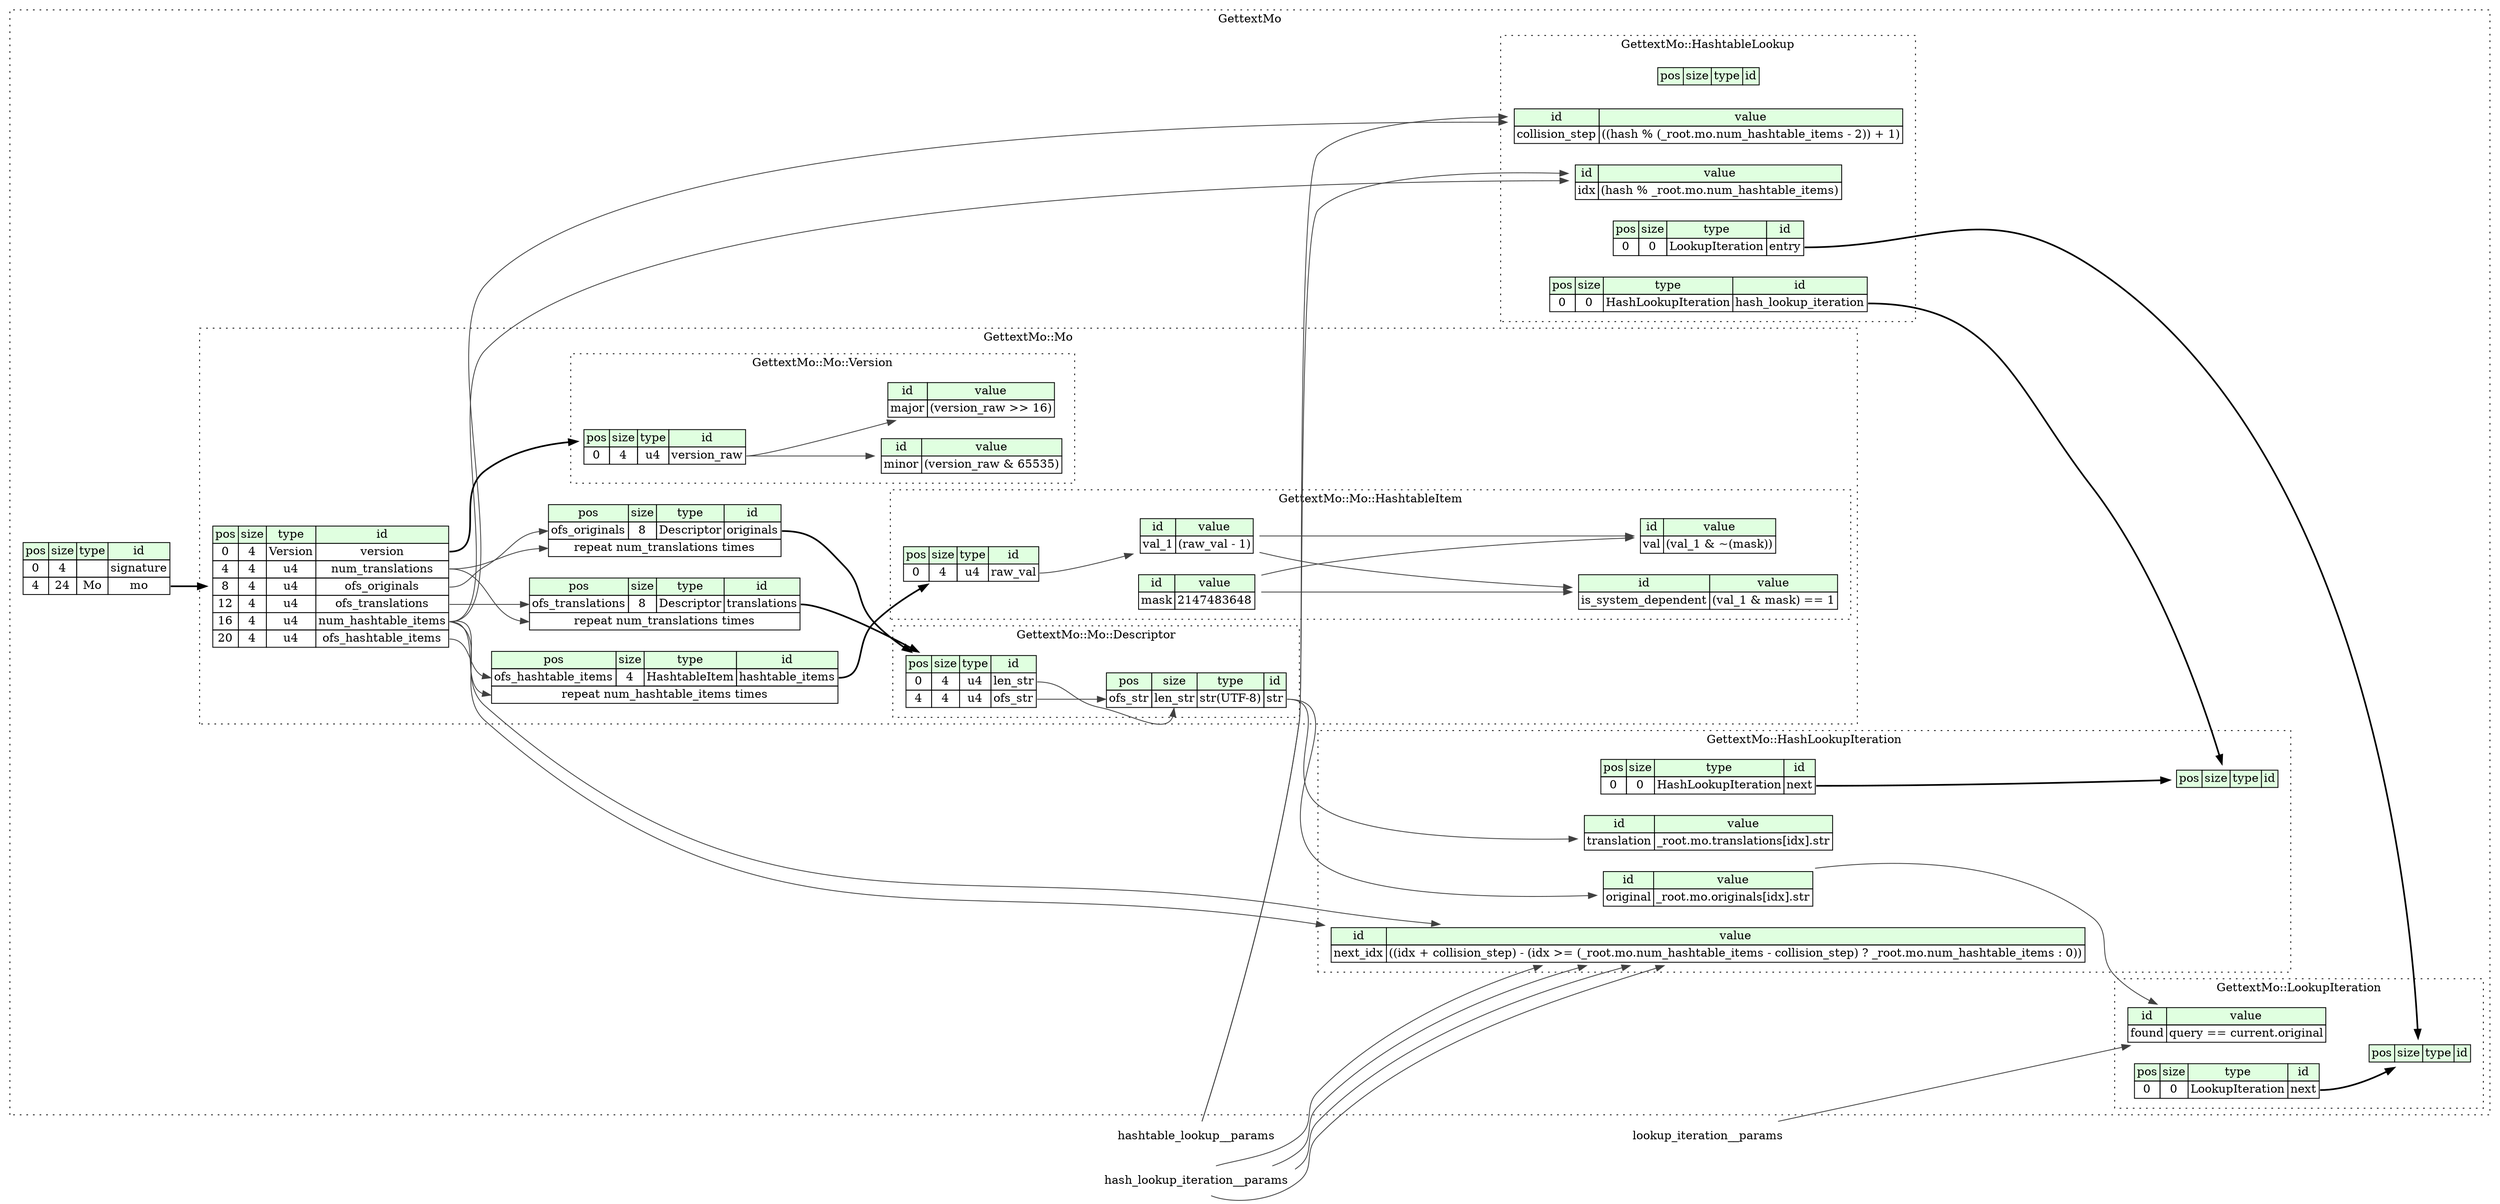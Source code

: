 digraph {
	rankdir=LR;
	node [shape=plaintext];
	subgraph cluster__gettext_mo {
		label="GettextMo";
		graph[style=dotted];

		gettext_mo__seq [label=<<TABLE BORDER="0" CELLBORDER="1" CELLSPACING="0">
			<TR><TD BGCOLOR="#E0FFE0">pos</TD><TD BGCOLOR="#E0FFE0">size</TD><TD BGCOLOR="#E0FFE0">type</TD><TD BGCOLOR="#E0FFE0">id</TD></TR>
			<TR><TD PORT="signature_pos">0</TD><TD PORT="signature_size">4</TD><TD></TD><TD PORT="signature_type">signature</TD></TR>
			<TR><TD PORT="mo_pos">4</TD><TD PORT="mo_size">24</TD><TD>Mo</TD><TD PORT="mo_type">mo</TD></TR>
		</TABLE>>];
		subgraph cluster__hash_lookup_iteration {
			label="GettextMo::HashLookupIteration";
			graph[style=dotted];

			hash_lookup_iteration__seq [label=<<TABLE BORDER="0" CELLBORDER="1" CELLSPACING="0">
				<TR><TD BGCOLOR="#E0FFE0">pos</TD><TD BGCOLOR="#E0FFE0">size</TD><TD BGCOLOR="#E0FFE0">type</TD><TD BGCOLOR="#E0FFE0">id</TD></TR>
			</TABLE>>];
			hash_lookup_iteration__inst__original [label=<<TABLE BORDER="0" CELLBORDER="1" CELLSPACING="0">
				<TR><TD BGCOLOR="#E0FFE0">id</TD><TD BGCOLOR="#E0FFE0">value</TD></TR>
				<TR><TD>original</TD><TD>_root.mo.originals[idx].str</TD></TR>
			</TABLE>>];
			hash_lookup_iteration__inst__translation [label=<<TABLE BORDER="0" CELLBORDER="1" CELLSPACING="0">
				<TR><TD BGCOLOR="#E0FFE0">id</TD><TD BGCOLOR="#E0FFE0">value</TD></TR>
				<TR><TD>translation</TD><TD>_root.mo.translations[idx].str</TD></TR>
			</TABLE>>];
			hash_lookup_iteration__inst__next_idx [label=<<TABLE BORDER="0" CELLBORDER="1" CELLSPACING="0">
				<TR><TD BGCOLOR="#E0FFE0">id</TD><TD BGCOLOR="#E0FFE0">value</TD></TR>
				<TR><TD>next_idx</TD><TD>((idx + collision_step) - (idx &gt;= (_root.mo.num_hashtable_items - collision_step) ? _root.mo.num_hashtable_items : 0))</TD></TR>
			</TABLE>>];
			hash_lookup_iteration__inst__next [label=<<TABLE BORDER="0" CELLBORDER="1" CELLSPACING="0">
				<TR><TD BGCOLOR="#E0FFE0">pos</TD><TD BGCOLOR="#E0FFE0">size</TD><TD BGCOLOR="#E0FFE0">type</TD><TD BGCOLOR="#E0FFE0">id</TD></TR>
				<TR><TD PORT="next_pos">0</TD><TD PORT="next_size">0</TD><TD>HashLookupIteration</TD><TD PORT="next_type">next</TD></TR>
			</TABLE>>];
		}
		subgraph cluster__lookup_iteration {
			label="GettextMo::LookupIteration";
			graph[style=dotted];

			lookup_iteration__seq [label=<<TABLE BORDER="0" CELLBORDER="1" CELLSPACING="0">
				<TR><TD BGCOLOR="#E0FFE0">pos</TD><TD BGCOLOR="#E0FFE0">size</TD><TD BGCOLOR="#E0FFE0">type</TD><TD BGCOLOR="#E0FFE0">id</TD></TR>
			</TABLE>>];
			lookup_iteration__inst__found [label=<<TABLE BORDER="0" CELLBORDER="1" CELLSPACING="0">
				<TR><TD BGCOLOR="#E0FFE0">id</TD><TD BGCOLOR="#E0FFE0">value</TD></TR>
				<TR><TD>found</TD><TD>query == current.original</TD></TR>
			</TABLE>>];
			lookup_iteration__inst__next [label=<<TABLE BORDER="0" CELLBORDER="1" CELLSPACING="0">
				<TR><TD BGCOLOR="#E0FFE0">pos</TD><TD BGCOLOR="#E0FFE0">size</TD><TD BGCOLOR="#E0FFE0">type</TD><TD BGCOLOR="#E0FFE0">id</TD></TR>
				<TR><TD PORT="next_pos">0</TD><TD PORT="next_size">0</TD><TD>LookupIteration</TD><TD PORT="next_type">next</TD></TR>
			</TABLE>>];
		}
		subgraph cluster__hashtable_lookup {
			label="GettextMo::HashtableLookup";
			graph[style=dotted];

			hashtable_lookup__seq [label=<<TABLE BORDER="0" CELLBORDER="1" CELLSPACING="0">
				<TR><TD BGCOLOR="#E0FFE0">pos</TD><TD BGCOLOR="#E0FFE0">size</TD><TD BGCOLOR="#E0FFE0">type</TD><TD BGCOLOR="#E0FFE0">id</TD></TR>
			</TABLE>>];
			hashtable_lookup__inst__collision_step [label=<<TABLE BORDER="0" CELLBORDER="1" CELLSPACING="0">
				<TR><TD BGCOLOR="#E0FFE0">id</TD><TD BGCOLOR="#E0FFE0">value</TD></TR>
				<TR><TD>collision_step</TD><TD>((hash % (_root.mo.num_hashtable_items - 2)) + 1)</TD></TR>
			</TABLE>>];
			hashtable_lookup__inst__idx [label=<<TABLE BORDER="0" CELLBORDER="1" CELLSPACING="0">
				<TR><TD BGCOLOR="#E0FFE0">id</TD><TD BGCOLOR="#E0FFE0">value</TD></TR>
				<TR><TD>idx</TD><TD>(hash % _root.mo.num_hashtable_items)</TD></TR>
			</TABLE>>];
			hashtable_lookup__inst__hash_lookup_iteration [label=<<TABLE BORDER="0" CELLBORDER="1" CELLSPACING="0">
				<TR><TD BGCOLOR="#E0FFE0">pos</TD><TD BGCOLOR="#E0FFE0">size</TD><TD BGCOLOR="#E0FFE0">type</TD><TD BGCOLOR="#E0FFE0">id</TD></TR>
				<TR><TD PORT="hash_lookup_iteration_pos">0</TD><TD PORT="hash_lookup_iteration_size">0</TD><TD>HashLookupIteration</TD><TD PORT="hash_lookup_iteration_type">hash_lookup_iteration</TD></TR>
			</TABLE>>];
			hashtable_lookup__inst__entry [label=<<TABLE BORDER="0" CELLBORDER="1" CELLSPACING="0">
				<TR><TD BGCOLOR="#E0FFE0">pos</TD><TD BGCOLOR="#E0FFE0">size</TD><TD BGCOLOR="#E0FFE0">type</TD><TD BGCOLOR="#E0FFE0">id</TD></TR>
				<TR><TD PORT="entry_pos">0</TD><TD PORT="entry_size">0</TD><TD>LookupIteration</TD><TD PORT="entry_type">entry</TD></TR>
			</TABLE>>];
		}
		subgraph cluster__mo {
			label="GettextMo::Mo";
			graph[style=dotted];

			mo__seq [label=<<TABLE BORDER="0" CELLBORDER="1" CELLSPACING="0">
				<TR><TD BGCOLOR="#E0FFE0">pos</TD><TD BGCOLOR="#E0FFE0">size</TD><TD BGCOLOR="#E0FFE0">type</TD><TD BGCOLOR="#E0FFE0">id</TD></TR>
				<TR><TD PORT="version_pos">0</TD><TD PORT="version_size">4</TD><TD>Version</TD><TD PORT="version_type">version</TD></TR>
				<TR><TD PORT="num_translations_pos">4</TD><TD PORT="num_translations_size">4</TD><TD>u4</TD><TD PORT="num_translations_type">num_translations</TD></TR>
				<TR><TD PORT="ofs_originals_pos">8</TD><TD PORT="ofs_originals_size">4</TD><TD>u4</TD><TD PORT="ofs_originals_type">ofs_originals</TD></TR>
				<TR><TD PORT="ofs_translations_pos">12</TD><TD PORT="ofs_translations_size">4</TD><TD>u4</TD><TD PORT="ofs_translations_type">ofs_translations</TD></TR>
				<TR><TD PORT="num_hashtable_items_pos">16</TD><TD PORT="num_hashtable_items_size">4</TD><TD>u4</TD><TD PORT="num_hashtable_items_type">num_hashtable_items</TD></TR>
				<TR><TD PORT="ofs_hashtable_items_pos">20</TD><TD PORT="ofs_hashtable_items_size">4</TD><TD>u4</TD><TD PORT="ofs_hashtable_items_type">ofs_hashtable_items</TD></TR>
			</TABLE>>];
			mo__inst__originals [label=<<TABLE BORDER="0" CELLBORDER="1" CELLSPACING="0">
				<TR><TD BGCOLOR="#E0FFE0">pos</TD><TD BGCOLOR="#E0FFE0">size</TD><TD BGCOLOR="#E0FFE0">type</TD><TD BGCOLOR="#E0FFE0">id</TD></TR>
				<TR><TD PORT="originals_pos">ofs_originals</TD><TD PORT="originals_size">8</TD><TD>Descriptor</TD><TD PORT="originals_type">originals</TD></TR>
				<TR><TD COLSPAN="4" PORT="originals__repeat">repeat num_translations times</TD></TR>
			</TABLE>>];
			mo__inst__translations [label=<<TABLE BORDER="0" CELLBORDER="1" CELLSPACING="0">
				<TR><TD BGCOLOR="#E0FFE0">pos</TD><TD BGCOLOR="#E0FFE0">size</TD><TD BGCOLOR="#E0FFE0">type</TD><TD BGCOLOR="#E0FFE0">id</TD></TR>
				<TR><TD PORT="translations_pos">ofs_translations</TD><TD PORT="translations_size">8</TD><TD>Descriptor</TD><TD PORT="translations_type">translations</TD></TR>
				<TR><TD COLSPAN="4" PORT="translations__repeat">repeat num_translations times</TD></TR>
			</TABLE>>];
			mo__inst__hashtable_items [label=<<TABLE BORDER="0" CELLBORDER="1" CELLSPACING="0">
				<TR><TD BGCOLOR="#E0FFE0">pos</TD><TD BGCOLOR="#E0FFE0">size</TD><TD BGCOLOR="#E0FFE0">type</TD><TD BGCOLOR="#E0FFE0">id</TD></TR>
				<TR><TD PORT="hashtable_items_pos">ofs_hashtable_items</TD><TD PORT="hashtable_items_size">4</TD><TD>HashtableItem</TD><TD PORT="hashtable_items_type">hashtable_items</TD></TR>
				<TR><TD COLSPAN="4" PORT="hashtable_items__repeat">repeat num_hashtable_items times</TD></TR>
			</TABLE>>];
			subgraph cluster__version {
				label="GettextMo::Mo::Version";
				graph[style=dotted];

				version__seq [label=<<TABLE BORDER="0" CELLBORDER="1" CELLSPACING="0">
					<TR><TD BGCOLOR="#E0FFE0">pos</TD><TD BGCOLOR="#E0FFE0">size</TD><TD BGCOLOR="#E0FFE0">type</TD><TD BGCOLOR="#E0FFE0">id</TD></TR>
					<TR><TD PORT="version_raw_pos">0</TD><TD PORT="version_raw_size">4</TD><TD>u4</TD><TD PORT="version_raw_type">version_raw</TD></TR>
				</TABLE>>];
				version__inst__major [label=<<TABLE BORDER="0" CELLBORDER="1" CELLSPACING="0">
					<TR><TD BGCOLOR="#E0FFE0">id</TD><TD BGCOLOR="#E0FFE0">value</TD></TR>
					<TR><TD>major</TD><TD>(version_raw &gt;&gt; 16)</TD></TR>
				</TABLE>>];
				version__inst__minor [label=<<TABLE BORDER="0" CELLBORDER="1" CELLSPACING="0">
					<TR><TD BGCOLOR="#E0FFE0">id</TD><TD BGCOLOR="#E0FFE0">value</TD></TR>
					<TR><TD>minor</TD><TD>(version_raw &amp; 65535)</TD></TR>
				</TABLE>>];
			}
			subgraph cluster__hashtable_item {
				label="GettextMo::Mo::HashtableItem";
				graph[style=dotted];

				hashtable_item__seq [label=<<TABLE BORDER="0" CELLBORDER="1" CELLSPACING="0">
					<TR><TD BGCOLOR="#E0FFE0">pos</TD><TD BGCOLOR="#E0FFE0">size</TD><TD BGCOLOR="#E0FFE0">type</TD><TD BGCOLOR="#E0FFE0">id</TD></TR>
					<TR><TD PORT="raw_val_pos">0</TD><TD PORT="raw_val_size">4</TD><TD>u4</TD><TD PORT="raw_val_type">raw_val</TD></TR>
				</TABLE>>];
				hashtable_item__inst__mask [label=<<TABLE BORDER="0" CELLBORDER="1" CELLSPACING="0">
					<TR><TD BGCOLOR="#E0FFE0">id</TD><TD BGCOLOR="#E0FFE0">value</TD></TR>
					<TR><TD>mask</TD><TD>2147483648</TD></TR>
				</TABLE>>];
				hashtable_item__inst__val_1 [label=<<TABLE BORDER="0" CELLBORDER="1" CELLSPACING="0">
					<TR><TD BGCOLOR="#E0FFE0">id</TD><TD BGCOLOR="#E0FFE0">value</TD></TR>
					<TR><TD>val_1</TD><TD>(raw_val - 1)</TD></TR>
				</TABLE>>];
				hashtable_item__inst__is_system_dependent [label=<<TABLE BORDER="0" CELLBORDER="1" CELLSPACING="0">
					<TR><TD BGCOLOR="#E0FFE0">id</TD><TD BGCOLOR="#E0FFE0">value</TD></TR>
					<TR><TD>is_system_dependent</TD><TD>(val_1 &amp; mask) == 1</TD></TR>
				</TABLE>>];
				hashtable_item__inst__val [label=<<TABLE BORDER="0" CELLBORDER="1" CELLSPACING="0">
					<TR><TD BGCOLOR="#E0FFE0">id</TD><TD BGCOLOR="#E0FFE0">value</TD></TR>
					<TR><TD>val</TD><TD>(val_1 &amp; ~(mask))</TD></TR>
				</TABLE>>];
			}
			subgraph cluster__descriptor {
				label="GettextMo::Mo::Descriptor";
				graph[style=dotted];

				descriptor__seq [label=<<TABLE BORDER="0" CELLBORDER="1" CELLSPACING="0">
					<TR><TD BGCOLOR="#E0FFE0">pos</TD><TD BGCOLOR="#E0FFE0">size</TD><TD BGCOLOR="#E0FFE0">type</TD><TD BGCOLOR="#E0FFE0">id</TD></TR>
					<TR><TD PORT="len_str_pos">0</TD><TD PORT="len_str_size">4</TD><TD>u4</TD><TD PORT="len_str_type">len_str</TD></TR>
					<TR><TD PORT="ofs_str_pos">4</TD><TD PORT="ofs_str_size">4</TD><TD>u4</TD><TD PORT="ofs_str_type">ofs_str</TD></TR>
				</TABLE>>];
				descriptor__inst__str [label=<<TABLE BORDER="0" CELLBORDER="1" CELLSPACING="0">
					<TR><TD BGCOLOR="#E0FFE0">pos</TD><TD BGCOLOR="#E0FFE0">size</TD><TD BGCOLOR="#E0FFE0">type</TD><TD BGCOLOR="#E0FFE0">id</TD></TR>
					<TR><TD PORT="str_pos">ofs_str</TD><TD PORT="str_size">len_str</TD><TD>str(UTF-8)</TD><TD PORT="str_type">str</TD></TR>
				</TABLE>>];
			}
		}
	}
	gettext_mo__seq:mo_type -> mo__seq [style=bold];
	descriptor__inst__str:str_type -> hash_lookup_iteration__inst__original [color="#404040"];
	descriptor__inst__str:str_type -> hash_lookup_iteration__inst__translation [color="#404040"];
	hash_lookup_iteration__params:idx_type -> hash_lookup_iteration__inst__next_idx [color="#404040"];
	hash_lookup_iteration__params:collision_step_type -> hash_lookup_iteration__inst__next_idx [color="#404040"];
	hash_lookup_iteration__params:idx_type -> hash_lookup_iteration__inst__next_idx [color="#404040"];
	mo__seq:num_hashtable_items_type -> hash_lookup_iteration__inst__next_idx [color="#404040"];
	hash_lookup_iteration__params:collision_step_type -> hash_lookup_iteration__inst__next_idx [color="#404040"];
	mo__seq:num_hashtable_items_type -> hash_lookup_iteration__inst__next_idx [color="#404040"];
	hash_lookup_iteration__inst__next:next_type -> hash_lookup_iteration__seq [style=bold];
	lookup_iteration__params:query_type -> lookup_iteration__inst__found [color="#404040"];
	hash_lookup_iteration__inst__original:original_type -> lookup_iteration__inst__found [color="#404040"];
	lookup_iteration__inst__next:next_type -> lookup_iteration__seq [style=bold];
	hashtable_lookup__params:hash_type -> hashtable_lookup__inst__collision_step [color="#404040"];
	mo__seq:num_hashtable_items_type -> hashtable_lookup__inst__collision_step [color="#404040"];
	hashtable_lookup__params:hash_type -> hashtable_lookup__inst__idx [color="#404040"];
	mo__seq:num_hashtable_items_type -> hashtable_lookup__inst__idx [color="#404040"];
	hashtable_lookup__inst__hash_lookup_iteration:hash_lookup_iteration_type -> hash_lookup_iteration__seq [style=bold];
	hashtable_lookup__inst__entry:entry_type -> lookup_iteration__seq [style=bold];
	mo__seq:version_type -> version__seq [style=bold];
	mo__seq:ofs_originals_type -> mo__inst__originals:originals_pos [color="#404040"];
	mo__inst__originals:originals_type -> descriptor__seq [style=bold];
	mo__seq:num_translations_type -> mo__inst__originals:originals__repeat [color="#404040"];
	mo__seq:ofs_translations_type -> mo__inst__translations:translations_pos [color="#404040"];
	mo__inst__translations:translations_type -> descriptor__seq [style=bold];
	mo__seq:num_translations_type -> mo__inst__translations:translations__repeat [color="#404040"];
	mo__seq:ofs_hashtable_items_type -> mo__inst__hashtable_items:hashtable_items_pos [color="#404040"];
	mo__inst__hashtable_items:hashtable_items_type -> hashtable_item__seq [style=bold];
	mo__seq:num_hashtable_items_type -> mo__inst__hashtable_items:hashtable_items__repeat [color="#404040"];
	version__seq:version_raw_type -> version__inst__major [color="#404040"];
	version__seq:version_raw_type -> version__inst__minor [color="#404040"];
	hashtable_item__seq:raw_val_type -> hashtable_item__inst__val_1 [color="#404040"];
	hashtable_item__inst__val_1:val_1_type -> hashtable_item__inst__is_system_dependent [color="#404040"];
	hashtable_item__inst__mask:mask_type -> hashtable_item__inst__is_system_dependent [color="#404040"];
	hashtable_item__inst__val_1:val_1_type -> hashtable_item__inst__val [color="#404040"];
	hashtable_item__inst__mask:mask_type -> hashtable_item__inst__val [color="#404040"];
	descriptor__seq:ofs_str_type -> descriptor__inst__str:str_pos [color="#404040"];
	descriptor__seq:len_str_type -> descriptor__inst__str:str_size [color="#404040"];
}
